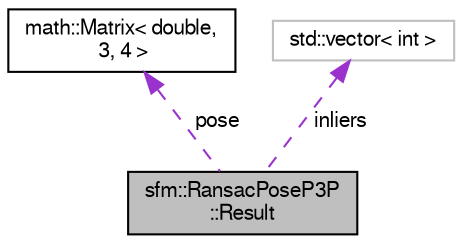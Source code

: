 digraph "sfm::RansacPoseP3P::Result"
{
  edge [fontname="FreeSans",fontsize="10",labelfontname="FreeSans",labelfontsize="10"];
  node [fontname="FreeSans",fontsize="10",shape=record];
  Node0 [label="sfm::RansacPoseP3P\l::Result",height=0.2,width=0.4,color="black", fillcolor="grey75", style="filled", fontcolor="black"];
  Node1 -> Node0 [dir="back",color="darkorchid3",fontsize="10",style="dashed",label=" pose" ,fontname="FreeSans"];
  Node1 [label="math::Matrix\< double,\l 3, 4 \>",height=0.2,width=0.4,color="black", fillcolor="white", style="filled",URL="$classmath_1_1_matrix.html"];
  Node2 -> Node0 [dir="back",color="darkorchid3",fontsize="10",style="dashed",label=" inliers" ,fontname="FreeSans"];
  Node2 [label="std::vector\< int \>",height=0.2,width=0.4,color="grey75", fillcolor="white", style="filled"];
}
